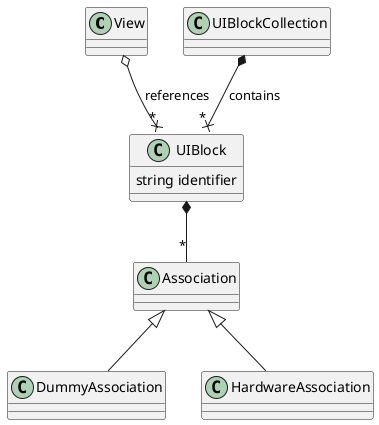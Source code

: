 @startuml
    class View
    class UIBlockCollection
    class UIBlock
    class Association
    class DummyAssociation
    class HardwareAssociation

    UIBlockCollection *--x "*" UIBlock : contains

    View o--x "*" UIBlock : references

    UIBlock : string identifier
    UIBlock *-- "*" Association

    Association <|-- DummyAssociation
    Association <|-- HardwareAssociation

@enduml